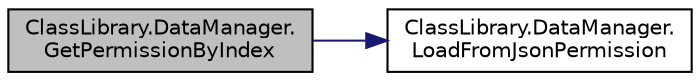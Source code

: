digraph "ClassLibrary.DataManager.GetPermissionByIndex"
{
 // INTERACTIVE_SVG=YES
 // LATEX_PDF_SIZE
  edge [fontname="Helvetica",fontsize="10",labelfontname="Helvetica",labelfontsize="10"];
  node [fontname="Helvetica",fontsize="10",shape=record];
  rankdir="LR";
  Node1 [label="ClassLibrary.DataManager.\lGetPermissionByIndex",height=0.2,width=0.4,color="black", fillcolor="grey75", style="filled", fontcolor="black",tooltip="Metodo que retorna el permiso segun el lugar de la lista ingresado"];
  Node1 -> Node2 [color="midnightblue",fontsize="10",style="solid",fontname="Helvetica"];
  Node2 [label="ClassLibrary.DataManager.\lLoadFromJsonPermission",height=0.2,width=0.4,color="black", fillcolor="white", style="filled",URL="$classClassLibrary_1_1DataManager.html#afa978e502729a060dea397f01a5bafca",tooltip=" "];
}

